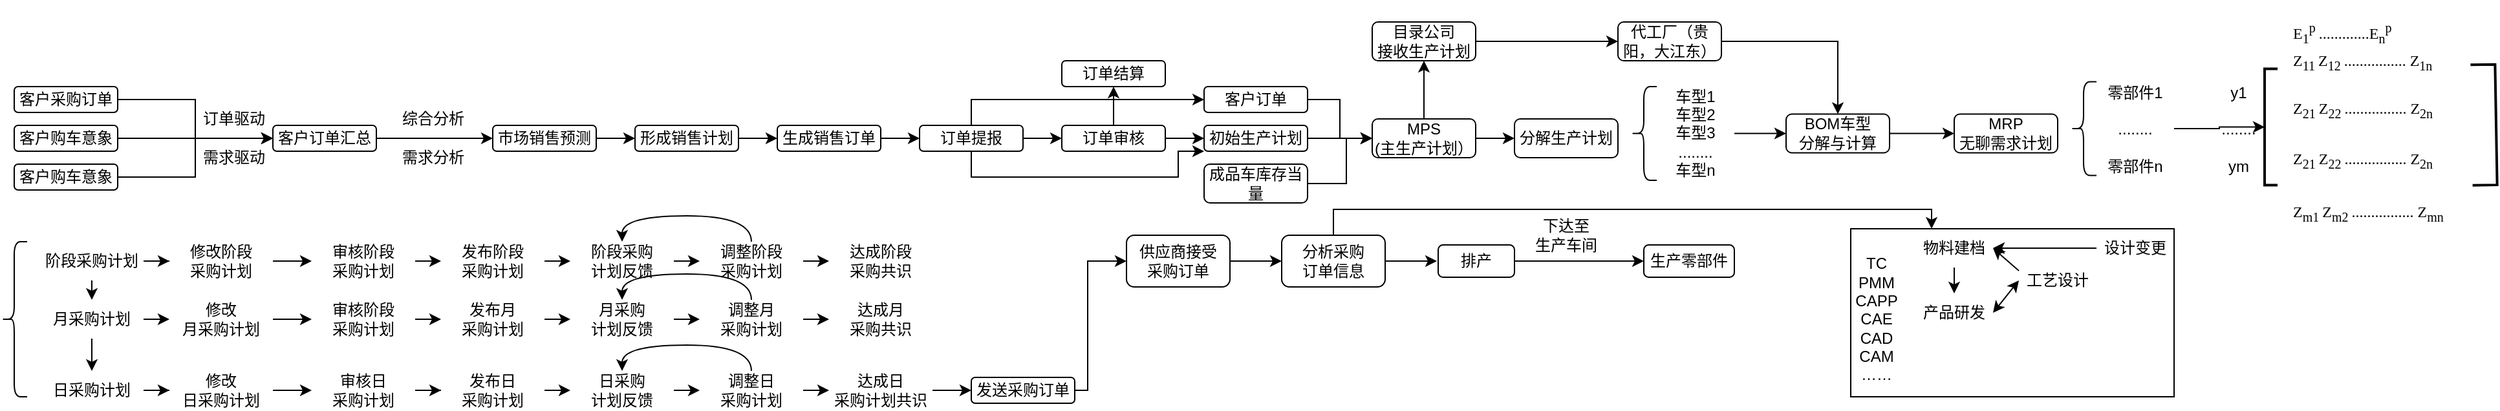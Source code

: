 <mxfile version="20.8.3" type="github">
  <diagram id="C5RBs43oDa-KdzZeNtuy" name="Page-1">
    <mxGraphModel dx="898" dy="623" grid="1" gridSize="10" guides="1" tooltips="1" connect="1" arrows="1" fold="1" page="1" pageScale="1" pageWidth="827" pageHeight="1169" math="0" shadow="0">
      <root>
        <mxCell id="WIyWlLk6GJQsqaUBKTNV-0" />
        <mxCell id="WIyWlLk6GJQsqaUBKTNV-1" parent="WIyWlLk6GJQsqaUBKTNV-0" />
        <mxCell id="sxWZpPEsp6KU3jiY7LQL-4" style="edgeStyle=orthogonalEdgeStyle;rounded=0;orthogonalLoop=1;jettySize=auto;html=1;exitX=1;exitY=0.5;exitDx=0;exitDy=0;entryX=0;entryY=0.5;entryDx=0;entryDy=0;" parent="WIyWlLk6GJQsqaUBKTNV-1" source="WIyWlLk6GJQsqaUBKTNV-3" target="sxWZpPEsp6KU3jiY7LQL-2" edge="1">
          <mxGeometry relative="1" as="geometry" />
        </mxCell>
        <mxCell id="WIyWlLk6GJQsqaUBKTNV-3" value="客户采购订单" style="rounded=1;whiteSpace=wrap;html=1;fontSize=12;glass=0;strokeWidth=1;shadow=0;" parent="WIyWlLk6GJQsqaUBKTNV-1" vertex="1">
          <mxGeometry x="60" y="80" width="80" height="20" as="geometry" />
        </mxCell>
        <mxCell id="WIyWlLk6GJQsqaUBKTNV-4" value="Yes" style="rounded=0;html=1;jettySize=auto;orthogonalLoop=1;fontSize=11;endArrow=block;endFill=0;endSize=8;strokeWidth=1;shadow=0;labelBackgroundColor=none;edgeStyle=orthogonalEdgeStyle;" parent="WIyWlLk6GJQsqaUBKTNV-1" edge="1">
          <mxGeometry y="20" relative="1" as="geometry">
            <mxPoint as="offset" />
            <mxPoint x="220" y="250" as="sourcePoint" />
          </mxGeometry>
        </mxCell>
        <mxCell id="WIyWlLk6GJQsqaUBKTNV-5" value="No" style="edgeStyle=orthogonalEdgeStyle;rounded=0;html=1;jettySize=auto;orthogonalLoop=1;fontSize=11;endArrow=block;endFill=0;endSize=8;strokeWidth=1;shadow=0;labelBackgroundColor=none;" parent="WIyWlLk6GJQsqaUBKTNV-1" edge="1">
          <mxGeometry y="10" relative="1" as="geometry">
            <mxPoint as="offset" />
            <mxPoint x="270" y="210" as="sourcePoint" />
          </mxGeometry>
        </mxCell>
        <mxCell id="WIyWlLk6GJQsqaUBKTNV-8" value="No" style="rounded=0;html=1;jettySize=auto;orthogonalLoop=1;fontSize=11;endArrow=block;endFill=0;endSize=8;strokeWidth=1;shadow=0;labelBackgroundColor=none;edgeStyle=orthogonalEdgeStyle;" parent="WIyWlLk6GJQsqaUBKTNV-1" edge="1">
          <mxGeometry x="0.333" y="20" relative="1" as="geometry">
            <mxPoint as="offset" />
            <mxPoint x="220" y="370" as="sourcePoint" />
          </mxGeometry>
        </mxCell>
        <mxCell id="WIyWlLk6GJQsqaUBKTNV-9" value="Yes" style="edgeStyle=orthogonalEdgeStyle;rounded=0;html=1;jettySize=auto;orthogonalLoop=1;fontSize=11;endArrow=block;endFill=0;endSize=8;strokeWidth=1;shadow=0;labelBackgroundColor=none;" parent="WIyWlLk6GJQsqaUBKTNV-1" edge="1">
          <mxGeometry y="10" relative="1" as="geometry">
            <mxPoint as="offset" />
            <mxPoint x="320" y="330" as="targetPoint" />
          </mxGeometry>
        </mxCell>
        <mxCell id="sxWZpPEsp6KU3jiY7LQL-5" style="edgeStyle=orthogonalEdgeStyle;rounded=0;orthogonalLoop=1;jettySize=auto;html=1;exitX=1;exitY=0.5;exitDx=0;exitDy=0;entryX=1;entryY=1;entryDx=0;entryDy=0;" parent="WIyWlLk6GJQsqaUBKTNV-1" source="sxWZpPEsp6KU3jiY7LQL-0" target="sxWZpPEsp6KU3jiY7LQL-7" edge="1">
          <mxGeometry relative="1" as="geometry">
            <mxPoint x="230" y="120" as="targetPoint" />
            <Array as="points">
              <mxPoint x="200" y="120" />
              <mxPoint x="200" y="120" />
            </Array>
          </mxGeometry>
        </mxCell>
        <mxCell id="sxWZpPEsp6KU3jiY7LQL-0" value="客户购车意象" style="rounded=1;whiteSpace=wrap;html=1;fontSize=12;glass=0;strokeWidth=1;shadow=0;" parent="WIyWlLk6GJQsqaUBKTNV-1" vertex="1">
          <mxGeometry x="60" y="110" width="80" height="20" as="geometry" />
        </mxCell>
        <mxCell id="sxWZpPEsp6KU3jiY7LQL-6" style="edgeStyle=orthogonalEdgeStyle;rounded=0;orthogonalLoop=1;jettySize=auto;html=1;exitX=1;exitY=0.5;exitDx=0;exitDy=0;entryX=1;entryY=1;entryDx=0;entryDy=0;" parent="WIyWlLk6GJQsqaUBKTNV-1" source="sxWZpPEsp6KU3jiY7LQL-1" target="sxWZpPEsp6KU3jiY7LQL-7" edge="1">
          <mxGeometry relative="1" as="geometry">
            <mxPoint x="230" y="120" as="targetPoint" />
            <Array as="points">
              <mxPoint x="200" y="150" />
              <mxPoint x="200" y="120" />
            </Array>
          </mxGeometry>
        </mxCell>
        <mxCell id="sxWZpPEsp6KU3jiY7LQL-1" value="客户购车意象" style="rounded=1;whiteSpace=wrap;html=1;fontSize=12;glass=0;strokeWidth=1;shadow=0;" parent="WIyWlLk6GJQsqaUBKTNV-1" vertex="1">
          <mxGeometry x="60" y="140" width="80" height="20" as="geometry" />
        </mxCell>
        <mxCell id="sxWZpPEsp6KU3jiY7LQL-10" style="edgeStyle=orthogonalEdgeStyle;rounded=0;orthogonalLoop=1;jettySize=auto;html=1;exitX=1;exitY=0.5;exitDx=0;exitDy=0;entryX=0;entryY=0.5;entryDx=0;entryDy=0;" parent="WIyWlLk6GJQsqaUBKTNV-1" source="sxWZpPEsp6KU3jiY7LQL-2" target="sxWZpPEsp6KU3jiY7LQL-9" edge="1">
          <mxGeometry relative="1" as="geometry" />
        </mxCell>
        <mxCell id="sxWZpPEsp6KU3jiY7LQL-2" value="客户订单汇总" style="rounded=1;whiteSpace=wrap;html=1;fontSize=12;glass=0;strokeWidth=1;shadow=0;" parent="WIyWlLk6GJQsqaUBKTNV-1" vertex="1">
          <mxGeometry x="260" y="110" width="80" height="20" as="geometry" />
        </mxCell>
        <mxCell id="sxWZpPEsp6KU3jiY7LQL-7" value="订单驱动" style="text;html=1;strokeColor=none;fillColor=none;align=center;verticalAlign=middle;whiteSpace=wrap;rounded=0;" parent="WIyWlLk6GJQsqaUBKTNV-1" vertex="1">
          <mxGeometry x="200" y="90" width="60" height="30" as="geometry" />
        </mxCell>
        <mxCell id="sxWZpPEsp6KU3jiY7LQL-8" value="需求驱动" style="text;html=1;strokeColor=none;fillColor=none;align=center;verticalAlign=middle;whiteSpace=wrap;rounded=0;" parent="WIyWlLk6GJQsqaUBKTNV-1" vertex="1">
          <mxGeometry x="200" y="120" width="60" height="30" as="geometry" />
        </mxCell>
        <mxCell id="67DfNJz796cae_3MI913-1" value="" style="edgeStyle=orthogonalEdgeStyle;rounded=0;orthogonalLoop=1;jettySize=auto;html=1;entryX=0;entryY=0.5;entryDx=0;entryDy=0;" parent="WIyWlLk6GJQsqaUBKTNV-1" source="sxWZpPEsp6KU3jiY7LQL-9" target="67DfNJz796cae_3MI913-2" edge="1">
          <mxGeometry relative="1" as="geometry">
            <mxPoint x="550" y="120" as="targetPoint" />
          </mxGeometry>
        </mxCell>
        <mxCell id="sxWZpPEsp6KU3jiY7LQL-9" value="市场销售预测" style="rounded=1;whiteSpace=wrap;html=1;fontSize=12;glass=0;strokeWidth=1;shadow=0;" parent="WIyWlLk6GJQsqaUBKTNV-1" vertex="1">
          <mxGeometry x="430" y="110" width="80" height="20" as="geometry" />
        </mxCell>
        <mxCell id="sxWZpPEsp6KU3jiY7LQL-11" value="综合分析" style="text;html=1;strokeColor=none;fillColor=none;align=center;verticalAlign=middle;whiteSpace=wrap;rounded=0;" parent="WIyWlLk6GJQsqaUBKTNV-1" vertex="1">
          <mxGeometry x="354" y="90" width="60" height="30" as="geometry" />
        </mxCell>
        <mxCell id="sxWZpPEsp6KU3jiY7LQL-12" value="需求分析" style="text;html=1;strokeColor=none;fillColor=none;align=center;verticalAlign=middle;whiteSpace=wrap;rounded=0;" parent="WIyWlLk6GJQsqaUBKTNV-1" vertex="1">
          <mxGeometry x="354" y="120" width="60" height="30" as="geometry" />
        </mxCell>
        <mxCell id="67DfNJz796cae_3MI913-4" style="edgeStyle=orthogonalEdgeStyle;rounded=0;orthogonalLoop=1;jettySize=auto;html=1;exitX=1;exitY=0.5;exitDx=0;exitDy=0;entryX=0;entryY=0.5;entryDx=0;entryDy=0;" parent="WIyWlLk6GJQsqaUBKTNV-1" source="67DfNJz796cae_3MI913-2" target="67DfNJz796cae_3MI913-3" edge="1">
          <mxGeometry relative="1" as="geometry" />
        </mxCell>
        <mxCell id="67DfNJz796cae_3MI913-2" value="形成销售计划" style="rounded=1;whiteSpace=wrap;html=1;fontSize=12;glass=0;strokeWidth=1;shadow=0;" parent="WIyWlLk6GJQsqaUBKTNV-1" vertex="1">
          <mxGeometry x="540" y="110" width="80" height="20" as="geometry" />
        </mxCell>
        <mxCell id="67DfNJz796cae_3MI913-8" style="edgeStyle=orthogonalEdgeStyle;rounded=0;orthogonalLoop=1;jettySize=auto;html=1;exitX=1;exitY=0.5;exitDx=0;exitDy=0;entryX=0;entryY=0.5;entryDx=0;entryDy=0;" parent="WIyWlLk6GJQsqaUBKTNV-1" source="67DfNJz796cae_3MI913-3" target="67DfNJz796cae_3MI913-6" edge="1">
          <mxGeometry relative="1" as="geometry" />
        </mxCell>
        <mxCell id="67DfNJz796cae_3MI913-3" value="生成销售订单" style="rounded=1;whiteSpace=wrap;html=1;fontSize=12;glass=0;strokeWidth=1;shadow=0;" parent="WIyWlLk6GJQsqaUBKTNV-1" vertex="1">
          <mxGeometry x="650" y="110" width="80" height="20" as="geometry" />
        </mxCell>
        <mxCell id="67DfNJz796cae_3MI913-10" style="edgeStyle=orthogonalEdgeStyle;rounded=0;orthogonalLoop=1;jettySize=auto;html=1;exitX=1;exitY=0.5;exitDx=0;exitDy=0;entryX=0;entryY=0.5;entryDx=0;entryDy=0;" parent="WIyWlLk6GJQsqaUBKTNV-1" source="67DfNJz796cae_3MI913-6" target="67DfNJz796cae_3MI913-9" edge="1">
          <mxGeometry relative="1" as="geometry" />
        </mxCell>
        <mxCell id="67DfNJz796cae_3MI913-17" style="edgeStyle=orthogonalEdgeStyle;rounded=0;orthogonalLoop=1;jettySize=auto;html=1;exitX=0.5;exitY=0;exitDx=0;exitDy=0;entryX=0;entryY=0.5;entryDx=0;entryDy=0;" parent="WIyWlLk6GJQsqaUBKTNV-1" source="67DfNJz796cae_3MI913-6" target="67DfNJz796cae_3MI913-15" edge="1">
          <mxGeometry relative="1" as="geometry" />
        </mxCell>
        <mxCell id="67DfNJz796cae_3MI913-18" style="edgeStyle=orthogonalEdgeStyle;rounded=0;orthogonalLoop=1;jettySize=auto;html=1;exitX=0.5;exitY=1;exitDx=0;exitDy=0;entryX=0;entryY=1;entryDx=0;entryDy=0;" parent="WIyWlLk6GJQsqaUBKTNV-1" source="67DfNJz796cae_3MI913-6" target="67DfNJz796cae_3MI913-13" edge="1">
          <mxGeometry relative="1" as="geometry">
            <mxPoint x="970" y="130" as="targetPoint" />
            <Array as="points">
              <mxPoint x="800" y="150" />
              <mxPoint x="960" y="150" />
              <mxPoint x="960" y="130" />
            </Array>
          </mxGeometry>
        </mxCell>
        <mxCell id="67DfNJz796cae_3MI913-6" value="订单提报" style="rounded=1;whiteSpace=wrap;html=1;fontSize=12;glass=0;strokeWidth=1;shadow=0;" parent="WIyWlLk6GJQsqaUBKTNV-1" vertex="1">
          <mxGeometry x="760" y="110" width="80" height="20" as="geometry" />
        </mxCell>
        <mxCell id="67DfNJz796cae_3MI913-12" style="edgeStyle=orthogonalEdgeStyle;rounded=0;orthogonalLoop=1;jettySize=auto;html=1;exitX=0.5;exitY=0;exitDx=0;exitDy=0;entryX=0.5;entryY=1;entryDx=0;entryDy=0;" parent="WIyWlLk6GJQsqaUBKTNV-1" source="67DfNJz796cae_3MI913-9" target="67DfNJz796cae_3MI913-11" edge="1">
          <mxGeometry relative="1" as="geometry" />
        </mxCell>
        <mxCell id="67DfNJz796cae_3MI913-14" style="edgeStyle=orthogonalEdgeStyle;rounded=0;orthogonalLoop=1;jettySize=auto;html=1;exitX=1;exitY=0.5;exitDx=0;exitDy=0;entryX=0;entryY=0.5;entryDx=0;entryDy=0;" parent="WIyWlLk6GJQsqaUBKTNV-1" source="67DfNJz796cae_3MI913-9" target="67DfNJz796cae_3MI913-13" edge="1">
          <mxGeometry relative="1" as="geometry" />
        </mxCell>
        <mxCell id="67DfNJz796cae_3MI913-9" value="订单审核" style="rounded=1;whiteSpace=wrap;html=1;fontSize=12;glass=0;strokeWidth=1;shadow=0;" parent="WIyWlLk6GJQsqaUBKTNV-1" vertex="1">
          <mxGeometry x="870" y="110" width="80" height="20" as="geometry" />
        </mxCell>
        <mxCell id="67DfNJz796cae_3MI913-11" value="订单结算" style="rounded=1;whiteSpace=wrap;html=1;fontSize=12;glass=0;strokeWidth=1;shadow=0;" parent="WIyWlLk6GJQsqaUBKTNV-1" vertex="1">
          <mxGeometry x="870" y="60" width="80" height="20" as="geometry" />
        </mxCell>
        <mxCell id="67DfNJz796cae_3MI913-22" style="edgeStyle=orthogonalEdgeStyle;rounded=0;orthogonalLoop=1;jettySize=auto;html=1;exitX=1;exitY=0.5;exitDx=0;exitDy=0;" parent="WIyWlLk6GJQsqaUBKTNV-1" source="67DfNJz796cae_3MI913-13" edge="1">
          <mxGeometry relative="1" as="geometry">
            <mxPoint x="1110" y="120" as="targetPoint" />
          </mxGeometry>
        </mxCell>
        <mxCell id="67DfNJz796cae_3MI913-13" value="初始生产计划" style="rounded=1;whiteSpace=wrap;html=1;fontSize=12;glass=0;strokeWidth=1;shadow=0;" parent="WIyWlLk6GJQsqaUBKTNV-1" vertex="1">
          <mxGeometry x="980" y="110" width="80" height="20" as="geometry" />
        </mxCell>
        <mxCell id="67DfNJz796cae_3MI913-21" style="edgeStyle=orthogonalEdgeStyle;rounded=0;orthogonalLoop=1;jettySize=auto;html=1;exitX=1;exitY=0.5;exitDx=0;exitDy=0;entryX=0;entryY=0.5;entryDx=0;entryDy=0;" parent="WIyWlLk6GJQsqaUBKTNV-1" source="67DfNJz796cae_3MI913-15" target="67DfNJz796cae_3MI913-20" edge="1">
          <mxGeometry relative="1" as="geometry" />
        </mxCell>
        <mxCell id="67DfNJz796cae_3MI913-15" value="客户订单" style="rounded=1;whiteSpace=wrap;html=1;fontSize=12;glass=0;strokeWidth=1;shadow=0;" parent="WIyWlLk6GJQsqaUBKTNV-1" vertex="1">
          <mxGeometry x="980" y="80" width="80" height="20" as="geometry" />
        </mxCell>
        <mxCell id="67DfNJz796cae_3MI913-23" style="edgeStyle=orthogonalEdgeStyle;rounded=0;orthogonalLoop=1;jettySize=auto;html=1;exitX=1;exitY=0.5;exitDx=0;exitDy=0;" parent="WIyWlLk6GJQsqaUBKTNV-1" source="67DfNJz796cae_3MI913-16" edge="1">
          <mxGeometry relative="1" as="geometry">
            <mxPoint x="1110" y="120" as="targetPoint" />
            <Array as="points">
              <mxPoint x="1090" y="155" />
              <mxPoint x="1090" y="120" />
            </Array>
          </mxGeometry>
        </mxCell>
        <mxCell id="67DfNJz796cae_3MI913-16" value="成品车库存当量" style="rounded=1;whiteSpace=wrap;html=1;fontSize=12;glass=0;strokeWidth=1;shadow=0;" parent="WIyWlLk6GJQsqaUBKTNV-1" vertex="1">
          <mxGeometry x="980" y="140" width="80" height="30" as="geometry" />
        </mxCell>
        <mxCell id="67DfNJz796cae_3MI913-25" style="edgeStyle=orthogonalEdgeStyle;rounded=0;orthogonalLoop=1;jettySize=auto;html=1;exitX=0.5;exitY=0;exitDx=0;exitDy=0;entryX=0.5;entryY=1;entryDx=0;entryDy=0;" parent="WIyWlLk6GJQsqaUBKTNV-1" source="67DfNJz796cae_3MI913-20" target="67DfNJz796cae_3MI913-24" edge="1">
          <mxGeometry relative="1" as="geometry" />
        </mxCell>
        <mxCell id="67DfNJz796cae_3MI913-29" style="edgeStyle=orthogonalEdgeStyle;rounded=0;orthogonalLoop=1;jettySize=auto;html=1;exitX=1;exitY=0.5;exitDx=0;exitDy=0;entryX=0;entryY=0.5;entryDx=0;entryDy=0;" parent="WIyWlLk6GJQsqaUBKTNV-1" source="67DfNJz796cae_3MI913-20" target="67DfNJz796cae_3MI913-28" edge="1">
          <mxGeometry relative="1" as="geometry" />
        </mxCell>
        <mxCell id="67DfNJz796cae_3MI913-20" value="MPS&lt;br&gt;(主生产计划）" style="rounded=1;whiteSpace=wrap;html=1;fontSize=12;glass=0;strokeWidth=1;shadow=0;" parent="WIyWlLk6GJQsqaUBKTNV-1" vertex="1">
          <mxGeometry x="1110" y="105" width="80" height="30" as="geometry" />
        </mxCell>
        <mxCell id="67DfNJz796cae_3MI913-27" style="edgeStyle=orthogonalEdgeStyle;rounded=0;orthogonalLoop=1;jettySize=auto;html=1;exitX=1;exitY=0.5;exitDx=0;exitDy=0;entryX=0;entryY=0.5;entryDx=0;entryDy=0;" parent="WIyWlLk6GJQsqaUBKTNV-1" source="67DfNJz796cae_3MI913-24" target="67DfNJz796cae_3MI913-26" edge="1">
          <mxGeometry relative="1" as="geometry" />
        </mxCell>
        <mxCell id="67DfNJz796cae_3MI913-24" value="目录公司&lt;br&gt;接收生产计划" style="rounded=1;whiteSpace=wrap;html=1;fontSize=12;glass=0;strokeWidth=1;shadow=0;" parent="WIyWlLk6GJQsqaUBKTNV-1" vertex="1">
          <mxGeometry x="1110" y="30" width="80" height="30" as="geometry" />
        </mxCell>
        <mxCell id="67DfNJz796cae_3MI913-34" style="edgeStyle=orthogonalEdgeStyle;rounded=0;orthogonalLoop=1;jettySize=auto;html=1;exitX=1;exitY=0.5;exitDx=0;exitDy=0;entryX=0.5;entryY=0;entryDx=0;entryDy=0;" parent="WIyWlLk6GJQsqaUBKTNV-1" source="67DfNJz796cae_3MI913-26" target="67DfNJz796cae_3MI913-33" edge="1">
          <mxGeometry relative="1" as="geometry" />
        </mxCell>
        <mxCell id="67DfNJz796cae_3MI913-26" value="代工厂（贵阳，大江东）" style="rounded=1;whiteSpace=wrap;html=1;fontSize=12;glass=0;strokeWidth=1;shadow=0;" parent="WIyWlLk6GJQsqaUBKTNV-1" vertex="1">
          <mxGeometry x="1300" y="30" width="80" height="30" as="geometry" />
        </mxCell>
        <mxCell id="67DfNJz796cae_3MI913-28" value="分解生产计划" style="rounded=1;whiteSpace=wrap;html=1;fontSize=12;glass=0;strokeWidth=1;shadow=0;" parent="WIyWlLk6GJQsqaUBKTNV-1" vertex="1">
          <mxGeometry x="1220" y="105" width="80" height="30" as="geometry" />
        </mxCell>
        <mxCell id="67DfNJz796cae_3MI913-31" value="" style="shape=curlyBracket;whiteSpace=wrap;html=1;rounded=1;labelPosition=left;verticalLabelPosition=middle;align=right;verticalAlign=middle;size=0.5;" parent="WIyWlLk6GJQsqaUBKTNV-1" vertex="1">
          <mxGeometry x="1310" y="80" width="20" height="72.5" as="geometry" />
        </mxCell>
        <mxCell id="67DfNJz796cae_3MI913-37" style="edgeStyle=orthogonalEdgeStyle;rounded=0;orthogonalLoop=1;jettySize=auto;html=1;exitX=1;exitY=0.5;exitDx=0;exitDy=0;entryX=0;entryY=0.5;entryDx=0;entryDy=0;" parent="WIyWlLk6GJQsqaUBKTNV-1" source="67DfNJz796cae_3MI913-32" target="67DfNJz796cae_3MI913-33" edge="1">
          <mxGeometry relative="1" as="geometry" />
        </mxCell>
        <mxCell id="67DfNJz796cae_3MI913-32" value="车型1&lt;br&gt;车型2&lt;br&gt;车型3&lt;br&gt;........&lt;br&gt;车型n" style="text;html=1;strokeColor=none;fillColor=none;align=center;verticalAlign=middle;whiteSpace=wrap;rounded=0;" parent="WIyWlLk6GJQsqaUBKTNV-1" vertex="1">
          <mxGeometry x="1330" y="76.25" width="60" height="80" as="geometry" />
        </mxCell>
        <mxCell id="67DfNJz796cae_3MI913-40" style="edgeStyle=orthogonalEdgeStyle;rounded=0;orthogonalLoop=1;jettySize=auto;html=1;exitX=1;exitY=0.5;exitDx=0;exitDy=0;entryX=0;entryY=0.5;entryDx=0;entryDy=0;" parent="WIyWlLk6GJQsqaUBKTNV-1" source="67DfNJz796cae_3MI913-33" target="67DfNJz796cae_3MI913-39" edge="1">
          <mxGeometry relative="1" as="geometry" />
        </mxCell>
        <mxCell id="67DfNJz796cae_3MI913-33" value="BOM车型&lt;br&gt;分解与计算" style="rounded=1;whiteSpace=wrap;html=1;fontSize=12;glass=0;strokeWidth=1;shadow=0;" parent="WIyWlLk6GJQsqaUBKTNV-1" vertex="1">
          <mxGeometry x="1430" y="101.25" width="80" height="30" as="geometry" />
        </mxCell>
        <mxCell id="67DfNJz796cae_3MI913-39" value="MRP&lt;br&gt;无聊需求计划" style="rounded=1;whiteSpace=wrap;html=1;fontSize=12;glass=0;strokeWidth=1;shadow=0;" parent="WIyWlLk6GJQsqaUBKTNV-1" vertex="1">
          <mxGeometry x="1560" y="101.25" width="80" height="30" as="geometry" />
        </mxCell>
        <mxCell id="67DfNJz796cae_3MI913-41" value="" style="shape=curlyBracket;whiteSpace=wrap;html=1;rounded=1;labelPosition=left;verticalLabelPosition=middle;align=right;verticalAlign=middle;size=0.5;" parent="WIyWlLk6GJQsqaUBKTNV-1" vertex="1">
          <mxGeometry x="1650" y="76.25" width="20" height="72.5" as="geometry" />
        </mxCell>
        <mxCell id="67DfNJz796cae_3MI913-44" style="edgeStyle=orthogonalEdgeStyle;rounded=0;orthogonalLoop=1;jettySize=auto;html=1;exitX=1;exitY=0.5;exitDx=0;exitDy=0;entryX=0;entryY=0.5;entryDx=0;entryDy=0;entryPerimeter=0;" parent="WIyWlLk6GJQsqaUBKTNV-1" source="67DfNJz796cae_3MI913-42" target="67DfNJz796cae_3MI913-43" edge="1">
          <mxGeometry relative="1" as="geometry" />
        </mxCell>
        <mxCell id="67DfNJz796cae_3MI913-42" value="零部件1&lt;br&gt;&lt;br&gt;........&lt;br&gt;&lt;br&gt;零部件n" style="text;html=1;strokeColor=none;fillColor=none;align=center;verticalAlign=middle;whiteSpace=wrap;rounded=0;" parent="WIyWlLk6GJQsqaUBKTNV-1" vertex="1">
          <mxGeometry x="1670" y="72.5" width="60" height="80" as="geometry" />
        </mxCell>
        <mxCell id="67DfNJz796cae_3MI913-43" value="" style="strokeWidth=2;html=1;shape=mxgraph.flowchart.annotation_1;align=left;pointerEvents=1;" parent="WIyWlLk6GJQsqaUBKTNV-1" vertex="1">
          <mxGeometry x="1800" y="66.25" width="10" height="90" as="geometry" />
        </mxCell>
        <mxCell id="67DfNJz796cae_3MI913-45" value="y1&lt;br&gt;&lt;br&gt;........&lt;br&gt;&lt;br&gt;ym" style="text;html=1;strokeColor=none;fillColor=none;align=center;verticalAlign=middle;whiteSpace=wrap;rounded=0;" parent="WIyWlLk6GJQsqaUBKTNV-1" vertex="1">
          <mxGeometry x="1750" y="72.5" width="60" height="80" as="geometry" />
        </mxCell>
        <mxCell id="67DfNJz796cae_3MI913-46" value="&lt;p style=&quot;margin: 0cm; font-family: DengXian;&quot; class=&quot;MsoNormal&quot;&gt;&lt;font style=&quot;font-size: 12px;&quot;&gt;&lt;span style=&quot;&quot; lang=&quot;EN-US&quot;&gt;E&lt;sub&gt;1&lt;/sub&gt;&lt;/span&gt;&lt;span style=&quot;&quot; lang=&quot;EN-US&quot;&gt;&lt;sup&gt;p &lt;/sup&gt;.............E&lt;sub&gt;n&lt;/sub&gt;&lt;sup&gt;p&lt;/sup&gt;&lt;/span&gt;&lt;/font&gt;&lt;span style=&quot;font-size: 12pt; font-size: 12pt;&quot; lang=&quot;EN-US&quot;&gt;&lt;/span&gt;&lt;/p&gt;" style="text;html=1;strokeColor=none;fillColor=none;align=left;verticalAlign=middle;whiteSpace=wrap;rounded=0;" parent="WIyWlLk6GJQsqaUBKTNV-1" vertex="1">
          <mxGeometry x="1820" y="13" width="90" height="50" as="geometry" />
        </mxCell>
        <mxCell id="67DfNJz796cae_3MI913-47" value="&lt;p style=&quot;margin: 0cm; font-family: DengXian;&quot; class=&quot;MsoNormal&quot;&gt;&lt;font style=&quot;font-size: 12px;&quot;&gt;&lt;span style=&quot;&quot; lang=&quot;EN-US&quot;&gt;Z&lt;sub&gt;11&lt;/sub&gt;&lt;/span&gt;&lt;span style=&quot;&quot; lang=&quot;EN-US&quot;&gt;&lt;sup&gt;&amp;nbsp;&lt;/sup&gt;&lt;/span&gt;&lt;/font&gt;&lt;span style=&quot;background-color: initial;&quot;&gt;Z&lt;sub&gt;12 &lt;/sub&gt;................ Z&lt;sub&gt;1n&lt;/sub&gt;&lt;/span&gt;&lt;/p&gt;&lt;p style=&quot;margin: 0cm; font-family: DengXian;&quot; class=&quot;MsoNormal&quot;&gt;&lt;span style=&quot;background-color: initial;&quot;&gt;&lt;sub&gt;&lt;br&gt;&lt;/sub&gt;&lt;/span&gt;&lt;/p&gt;&lt;p style=&quot;margin: 0cm; font-family: DengXian;&quot; class=&quot;MsoNormal&quot;&gt;&lt;font style=&quot;border-color: var(--border-color);&quot;&gt;&lt;span style=&quot;border-color: var(--border-color);&quot; lang=&quot;EN-US&quot;&gt;Z&lt;sub style=&quot;border-color: var(--border-color);&quot;&gt;21&lt;/sub&gt;&lt;/span&gt;&lt;span style=&quot;border-color: var(--border-color);&quot; lang=&quot;EN-US&quot;&gt;&lt;sup style=&quot;border-color: var(--border-color);&quot;&gt;&amp;nbsp;&lt;/sup&gt;&lt;/span&gt;&lt;/font&gt;&lt;span style=&quot;border-color: var(--border-color); background-color: initial;&quot;&gt;Z&lt;sub style=&quot;border-color: var(--border-color);&quot;&gt;22&amp;nbsp;&lt;/sub&gt;................ Z&lt;sub style=&quot;border-color: var(--border-color);&quot;&gt;2n&lt;/sub&gt;&lt;/span&gt;&lt;/p&gt;&lt;p style=&quot;margin: 0cm; font-family: DengXian;&quot; class=&quot;MsoNormal&quot;&gt;&lt;span style=&quot;border-color: var(--border-color); background-color: initial;&quot;&gt;&lt;sub style=&quot;border-color: var(--border-color);&quot;&gt;&lt;br&gt;&lt;/sub&gt;&lt;/span&gt;&lt;/p&gt;&lt;p style=&quot;margin: 0cm; font-family: DengXian;&quot; class=&quot;MsoNormal&quot;&gt;&lt;span style=&quot;border-color: var(--border-color); background-color: initial;&quot;&gt;&lt;sub style=&quot;border-color: var(--border-color);&quot;&gt;&lt;font style=&quot;border-color: var(--border-color); font-size: 12px;&quot;&gt;&lt;span style=&quot;border-color: var(--border-color);&quot; lang=&quot;EN-US&quot;&gt;Z&lt;sub style=&quot;border-color: var(--border-color);&quot;&gt;21&lt;/sub&gt;&lt;/span&gt;&lt;span style=&quot;border-color: var(--border-color);&quot; lang=&quot;EN-US&quot;&gt;&lt;sup style=&quot;border-color: var(--border-color);&quot;&gt;&amp;nbsp;&lt;/sup&gt;&lt;/span&gt;&lt;/font&gt;&lt;span style=&quot;border-color: var(--border-color); font-size: 12px; background-color: initial;&quot;&gt;Z&lt;sub style=&quot;border-color: var(--border-color);&quot;&gt;22&amp;nbsp;&lt;/sub&gt;................ Z&lt;sub style=&quot;border-color: var(--border-color);&quot;&gt;2n&lt;/sub&gt;&lt;/span&gt;&lt;br&gt;&lt;/sub&gt;&lt;/span&gt;&lt;/p&gt;&lt;p style=&quot;margin: 0cm; font-family: DengXian;&quot; class=&quot;MsoNormal&quot;&gt;&lt;span style=&quot;border-color: var(--border-color); background-color: initial;&quot;&gt;&lt;sub style=&quot;border-color: var(--border-color);&quot;&gt;&lt;span style=&quot;border-color: var(--border-color); font-size: 12px; background-color: initial;&quot;&gt;&lt;sub style=&quot;border-color: var(--border-color);&quot;&gt;&lt;br&gt;&lt;/sub&gt;&lt;/span&gt;&lt;/sub&gt;&lt;/span&gt;&lt;/p&gt;&lt;p style=&quot;margin: 0cm; font-family: DengXian;&quot; class=&quot;MsoNormal&quot;&gt;&lt;span style=&quot;border-color: var(--border-color); background-color: initial;&quot;&gt;&lt;span style=&quot;border-color: var(--border-color);&quot;&gt;&lt;span style=&quot;border-color: var(--border-color); font-size: 12px; background-color: initial;&quot;&gt;&lt;span style=&quot;border-color: var(--border-color);&quot;&gt;&lt;/span&gt;&lt;/span&gt;&lt;/span&gt;&lt;/span&gt;&lt;/p&gt;&lt;p style=&quot;border-color: var(--border-color); margin: 0cm; font-family: DengXian;&quot; class=&quot;MsoNormal&quot;&gt;&lt;span style=&quot;border-color: var(--border-color); background-color: initial;&quot;&gt;&lt;sub style=&quot;border-color: var(--border-color);&quot;&gt;&lt;font style=&quot;border-color: var(--border-color); font-size: 12px;&quot;&gt;&lt;span style=&quot;border-color: var(--border-color);&quot; lang=&quot;EN-US&quot;&gt;Z&lt;sub style=&quot;border-color: var(--border-color);&quot;&gt;m1&lt;/sub&gt;&lt;/span&gt;&lt;span style=&quot;border-color: var(--border-color);&quot; lang=&quot;EN-US&quot;&gt;&lt;sup style=&quot;border-color: var(--border-color);&quot;&gt;&amp;nbsp;&lt;/sup&gt;&lt;/span&gt;&lt;/font&gt;&lt;span style=&quot;border-color: var(--border-color); font-size: 12px; background-color: initial;&quot;&gt;Z&lt;sub style=&quot;border-color: var(--border-color);&quot;&gt;m2&amp;nbsp;&lt;/sub&gt;................ Z&lt;sub style=&quot;border-color: var(--border-color);&quot;&gt;mn&lt;/sub&gt;&lt;/span&gt;&lt;/sub&gt;&lt;/span&gt;&lt;/p&gt;" style="text;html=1;strokeColor=none;fillColor=none;align=left;verticalAlign=middle;whiteSpace=wrap;rounded=0;" parent="WIyWlLk6GJQsqaUBKTNV-1" vertex="1">
          <mxGeometry x="1820" y="76.25" width="150" height="83.75" as="geometry" />
        </mxCell>
        <mxCell id="njYk10X9vC9XWmvO97f1-0" value="" style="strokeWidth=2;html=1;shape=mxgraph.flowchart.annotation_1;align=left;pointerEvents=1;rotation=-181;" parent="WIyWlLk6GJQsqaUBKTNV-1" vertex="1">
          <mxGeometry x="1960" y="63" width="19" height="93.25" as="geometry" />
        </mxCell>
        <mxCell id="njYk10X9vC9XWmvO97f1-2" value="" style="shape=curlyBracket;whiteSpace=wrap;html=1;rounded=1;labelPosition=left;verticalLabelPosition=middle;align=right;verticalAlign=middle;" parent="WIyWlLk6GJQsqaUBKTNV-1" vertex="1">
          <mxGeometry x="50" y="200" width="20" height="120" as="geometry" />
        </mxCell>
        <mxCell id="w2PkJwAq_LyLqTt0G6Ef-6" style="edgeStyle=orthogonalEdgeStyle;rounded=0;orthogonalLoop=1;jettySize=auto;html=1;exitX=0.5;exitY=1;exitDx=0;exitDy=0;entryX=0.5;entryY=0;entryDx=0;entryDy=0;" parent="WIyWlLk6GJQsqaUBKTNV-1" source="w2PkJwAq_LyLqTt0G6Ef-0" target="w2PkJwAq_LyLqTt0G6Ef-1" edge="1">
          <mxGeometry relative="1" as="geometry" />
        </mxCell>
        <mxCell id="w2PkJwAq_LyLqTt0G6Ef-20" style="edgeStyle=orthogonalEdgeStyle;rounded=0;orthogonalLoop=1;jettySize=auto;html=1;exitX=1;exitY=0.5;exitDx=0;exitDy=0;" parent="WIyWlLk6GJQsqaUBKTNV-1" source="w2PkJwAq_LyLqTt0G6Ef-0" target="w2PkJwAq_LyLqTt0G6Ef-3" edge="1">
          <mxGeometry relative="1" as="geometry" />
        </mxCell>
        <mxCell id="w2PkJwAq_LyLqTt0G6Ef-0" value="阶段采购计划" style="text;html=1;strokeColor=none;fillColor=none;align=center;verticalAlign=middle;whiteSpace=wrap;rounded=0;" parent="WIyWlLk6GJQsqaUBKTNV-1" vertex="1">
          <mxGeometry x="80" y="200" width="80" height="30" as="geometry" />
        </mxCell>
        <mxCell id="w2PkJwAq_LyLqTt0G6Ef-7" style="edgeStyle=orthogonalEdgeStyle;rounded=0;orthogonalLoop=1;jettySize=auto;html=1;exitX=0.5;exitY=1;exitDx=0;exitDy=0;" parent="WIyWlLk6GJQsqaUBKTNV-1" source="w2PkJwAq_LyLqTt0G6Ef-1" target="w2PkJwAq_LyLqTt0G6Ef-2" edge="1">
          <mxGeometry relative="1" as="geometry" />
        </mxCell>
        <mxCell id="w2PkJwAq_LyLqTt0G6Ef-32" style="edgeStyle=orthogonalEdgeStyle;rounded=0;orthogonalLoop=1;jettySize=auto;html=1;exitX=1;exitY=0.5;exitDx=0;exitDy=0;entryX=0;entryY=0.5;entryDx=0;entryDy=0;strokeColor=default;" parent="WIyWlLk6GJQsqaUBKTNV-1" source="w2PkJwAq_LyLqTt0G6Ef-1" target="w2PkJwAq_LyLqTt0G6Ef-4" edge="1">
          <mxGeometry relative="1" as="geometry" />
        </mxCell>
        <mxCell id="w2PkJwAq_LyLqTt0G6Ef-1" value="月采购计划" style="text;html=1;strokeColor=none;fillColor=none;align=center;verticalAlign=middle;whiteSpace=wrap;rounded=0;" parent="WIyWlLk6GJQsqaUBKTNV-1" vertex="1">
          <mxGeometry x="80" y="245" width="80" height="30" as="geometry" />
        </mxCell>
        <mxCell id="w2PkJwAq_LyLqTt0G6Ef-28" style="edgeStyle=orthogonalEdgeStyle;orthogonalLoop=1;jettySize=auto;html=1;exitX=1;exitY=0.5;exitDx=0;exitDy=0;strokeColor=default;rounded=0;" parent="WIyWlLk6GJQsqaUBKTNV-1" source="w2PkJwAq_LyLqTt0G6Ef-2" target="w2PkJwAq_LyLqTt0G6Ef-5" edge="1">
          <mxGeometry relative="1" as="geometry" />
        </mxCell>
        <mxCell id="w2PkJwAq_LyLqTt0G6Ef-2" value="日采购计划" style="text;html=1;strokeColor=none;fillColor=none;align=center;verticalAlign=middle;whiteSpace=wrap;rounded=0;" parent="WIyWlLk6GJQsqaUBKTNV-1" vertex="1">
          <mxGeometry x="80" y="300" width="80" height="30" as="geometry" />
        </mxCell>
        <mxCell id="w2PkJwAq_LyLqTt0G6Ef-21" style="edgeStyle=orthogonalEdgeStyle;rounded=0;orthogonalLoop=1;jettySize=auto;html=1;exitX=1;exitY=0.5;exitDx=0;exitDy=0;" parent="WIyWlLk6GJQsqaUBKTNV-1" source="w2PkJwAq_LyLqTt0G6Ef-3" target="w2PkJwAq_LyLqTt0G6Ef-8" edge="1">
          <mxGeometry relative="1" as="geometry" />
        </mxCell>
        <mxCell id="w2PkJwAq_LyLqTt0G6Ef-3" value="修改阶段&lt;br&gt;采购计划" style="text;html=1;strokeColor=none;fillColor=none;align=center;verticalAlign=middle;whiteSpace=wrap;rounded=0;" parent="WIyWlLk6GJQsqaUBKTNV-1" vertex="1">
          <mxGeometry x="180" y="200" width="80" height="30" as="geometry" />
        </mxCell>
        <mxCell id="w2PkJwAq_LyLqTt0G6Ef-33" style="edgeStyle=orthogonalEdgeStyle;rounded=0;orthogonalLoop=1;jettySize=auto;html=1;exitX=1;exitY=0.5;exitDx=0;exitDy=0;strokeColor=default;" parent="WIyWlLk6GJQsqaUBKTNV-1" source="w2PkJwAq_LyLqTt0G6Ef-4" target="w2PkJwAq_LyLqTt0G6Ef-9" edge="1">
          <mxGeometry relative="1" as="geometry" />
        </mxCell>
        <mxCell id="w2PkJwAq_LyLqTt0G6Ef-4" value="修改&lt;br&gt;月采购计划" style="text;html=1;strokeColor=none;fillColor=none;align=center;verticalAlign=middle;whiteSpace=wrap;rounded=0;" parent="WIyWlLk6GJQsqaUBKTNV-1" vertex="1">
          <mxGeometry x="180" y="245" width="80" height="30" as="geometry" />
        </mxCell>
        <mxCell id="w2PkJwAq_LyLqTt0G6Ef-29" style="edgeStyle=orthogonalEdgeStyle;rounded=0;orthogonalLoop=1;jettySize=auto;html=1;exitX=1;exitY=0.5;exitDx=0;exitDy=0;strokeColor=default;" parent="WIyWlLk6GJQsqaUBKTNV-1" source="w2PkJwAq_LyLqTt0G6Ef-5" target="w2PkJwAq_LyLqTt0G6Ef-10" edge="1">
          <mxGeometry relative="1" as="geometry" />
        </mxCell>
        <mxCell id="w2PkJwAq_LyLqTt0G6Ef-5" value="修改&lt;br&gt;日采购计划" style="text;html=1;strokeColor=none;fillColor=none;align=center;verticalAlign=middle;whiteSpace=wrap;rounded=0;" parent="WIyWlLk6GJQsqaUBKTNV-1" vertex="1">
          <mxGeometry x="180" y="300" width="80" height="30" as="geometry" />
        </mxCell>
        <mxCell id="w2PkJwAq_LyLqTt0G6Ef-22" style="edgeStyle=orthogonalEdgeStyle;rounded=0;orthogonalLoop=1;jettySize=auto;html=1;exitX=1;exitY=0.5;exitDx=0;exitDy=0;entryX=0;entryY=0.5;entryDx=0;entryDy=0;" parent="WIyWlLk6GJQsqaUBKTNV-1" source="w2PkJwAq_LyLqTt0G6Ef-8" target="w2PkJwAq_LyLqTt0G6Ef-11" edge="1">
          <mxGeometry relative="1" as="geometry" />
        </mxCell>
        <mxCell id="w2PkJwAq_LyLqTt0G6Ef-8" value="审核阶段&lt;br&gt;采购计划" style="text;html=1;strokeColor=none;fillColor=none;align=center;verticalAlign=middle;whiteSpace=wrap;rounded=0;" parent="WIyWlLk6GJQsqaUBKTNV-1" vertex="1">
          <mxGeometry x="290" y="200" width="80" height="30" as="geometry" />
        </mxCell>
        <mxCell id="w2PkJwAq_LyLqTt0G6Ef-34" style="edgeStyle=orthogonalEdgeStyle;rounded=0;orthogonalLoop=1;jettySize=auto;html=1;exitX=1;exitY=0.5;exitDx=0;exitDy=0;entryX=0;entryY=0.5;entryDx=0;entryDy=0;strokeColor=default;" parent="WIyWlLk6GJQsqaUBKTNV-1" source="w2PkJwAq_LyLqTt0G6Ef-9" target="w2PkJwAq_LyLqTt0G6Ef-12" edge="1">
          <mxGeometry relative="1" as="geometry" />
        </mxCell>
        <mxCell id="w2PkJwAq_LyLqTt0G6Ef-9" value="审核阶段&lt;br&gt;采购计划" style="text;html=1;strokeColor=none;fillColor=none;align=center;verticalAlign=middle;whiteSpace=wrap;rounded=0;" parent="WIyWlLk6GJQsqaUBKTNV-1" vertex="1">
          <mxGeometry x="290" y="245" width="80" height="30" as="geometry" />
        </mxCell>
        <mxCell id="w2PkJwAq_LyLqTt0G6Ef-30" style="edgeStyle=orthogonalEdgeStyle;rounded=0;orthogonalLoop=1;jettySize=auto;html=1;exitX=1;exitY=0.5;exitDx=0;exitDy=0;strokeColor=default;" parent="WIyWlLk6GJQsqaUBKTNV-1" source="w2PkJwAq_LyLqTt0G6Ef-10" target="w2PkJwAq_LyLqTt0G6Ef-13" edge="1">
          <mxGeometry relative="1" as="geometry" />
        </mxCell>
        <mxCell id="w2PkJwAq_LyLqTt0G6Ef-10" value="审核日&lt;br&gt;采购计划" style="text;html=1;strokeColor=none;fillColor=none;align=center;verticalAlign=middle;whiteSpace=wrap;rounded=0;" parent="WIyWlLk6GJQsqaUBKTNV-1" vertex="1">
          <mxGeometry x="290" y="300" width="80" height="30" as="geometry" />
        </mxCell>
        <mxCell id="w2PkJwAq_LyLqTt0G6Ef-23" style="edgeStyle=orthogonalEdgeStyle;rounded=0;orthogonalLoop=1;jettySize=auto;html=1;exitX=1;exitY=0.5;exitDx=0;exitDy=0;entryX=0;entryY=0.5;entryDx=0;entryDy=0;" parent="WIyWlLk6GJQsqaUBKTNV-1" source="w2PkJwAq_LyLqTt0G6Ef-11" target="w2PkJwAq_LyLqTt0G6Ef-14" edge="1">
          <mxGeometry relative="1" as="geometry" />
        </mxCell>
        <mxCell id="w2PkJwAq_LyLqTt0G6Ef-11" value="发布阶段&lt;br&gt;采购计划" style="text;html=1;strokeColor=none;fillColor=none;align=center;verticalAlign=middle;whiteSpace=wrap;rounded=0;" parent="WIyWlLk6GJQsqaUBKTNV-1" vertex="1">
          <mxGeometry x="390" y="200" width="80" height="30" as="geometry" />
        </mxCell>
        <mxCell id="w2PkJwAq_LyLqTt0G6Ef-35" style="edgeStyle=orthogonalEdgeStyle;rounded=0;orthogonalLoop=1;jettySize=auto;html=1;exitX=1;exitY=0.5;exitDx=0;exitDy=0;entryX=0;entryY=0.5;entryDx=0;entryDy=0;strokeColor=default;" parent="WIyWlLk6GJQsqaUBKTNV-1" source="w2PkJwAq_LyLqTt0G6Ef-12" target="w2PkJwAq_LyLqTt0G6Ef-15" edge="1">
          <mxGeometry relative="1" as="geometry" />
        </mxCell>
        <mxCell id="w2PkJwAq_LyLqTt0G6Ef-12" value="发布月&lt;br&gt;采购计划" style="text;html=1;strokeColor=none;fillColor=none;align=center;verticalAlign=middle;whiteSpace=wrap;rounded=0;" parent="WIyWlLk6GJQsqaUBKTNV-1" vertex="1">
          <mxGeometry x="390" y="245" width="80" height="30" as="geometry" />
        </mxCell>
        <mxCell id="w2PkJwAq_LyLqTt0G6Ef-31" style="edgeStyle=orthogonalEdgeStyle;rounded=0;orthogonalLoop=1;jettySize=auto;html=1;exitX=1;exitY=0.5;exitDx=0;exitDy=0;entryX=0;entryY=0.5;entryDx=0;entryDy=0;strokeColor=default;" parent="WIyWlLk6GJQsqaUBKTNV-1" source="w2PkJwAq_LyLqTt0G6Ef-13" target="w2PkJwAq_LyLqTt0G6Ef-16" edge="1">
          <mxGeometry relative="1" as="geometry" />
        </mxCell>
        <mxCell id="w2PkJwAq_LyLqTt0G6Ef-13" value="发布日&lt;br&gt;采购计划" style="text;html=1;strokeColor=none;fillColor=none;align=center;verticalAlign=middle;whiteSpace=wrap;rounded=0;" parent="WIyWlLk6GJQsqaUBKTNV-1" vertex="1">
          <mxGeometry x="390" y="300" width="80" height="30" as="geometry" />
        </mxCell>
        <mxCell id="w2PkJwAq_LyLqTt0G6Ef-24" style="edgeStyle=orthogonalEdgeStyle;rounded=0;orthogonalLoop=1;jettySize=auto;html=1;exitX=1;exitY=0.5;exitDx=0;exitDy=0;entryX=0;entryY=0.5;entryDx=0;entryDy=0;" parent="WIyWlLk6GJQsqaUBKTNV-1" source="w2PkJwAq_LyLqTt0G6Ef-14" target="w2PkJwAq_LyLqTt0G6Ef-17" edge="1">
          <mxGeometry relative="1" as="geometry" />
        </mxCell>
        <mxCell id="w2PkJwAq_LyLqTt0G6Ef-14" value="阶段采购&lt;br&gt;计划反馈" style="text;html=1;strokeColor=none;fillColor=none;align=center;verticalAlign=middle;whiteSpace=wrap;rounded=0;" parent="WIyWlLk6GJQsqaUBKTNV-1" vertex="1">
          <mxGeometry x="490" y="200" width="80" height="30" as="geometry" />
        </mxCell>
        <mxCell id="w2PkJwAq_LyLqTt0G6Ef-36" style="edgeStyle=orthogonalEdgeStyle;rounded=0;orthogonalLoop=1;jettySize=auto;html=1;exitX=1;exitY=0.5;exitDx=0;exitDy=0;entryX=0;entryY=0.5;entryDx=0;entryDy=0;strokeColor=default;" parent="WIyWlLk6GJQsqaUBKTNV-1" source="w2PkJwAq_LyLqTt0G6Ef-15" target="w2PkJwAq_LyLqTt0G6Ef-18" edge="1">
          <mxGeometry relative="1" as="geometry" />
        </mxCell>
        <mxCell id="w2PkJwAq_LyLqTt0G6Ef-15" value="月采购&lt;br&gt;计划反馈" style="text;html=1;strokeColor=none;fillColor=none;align=center;verticalAlign=middle;whiteSpace=wrap;rounded=0;" parent="WIyWlLk6GJQsqaUBKTNV-1" vertex="1">
          <mxGeometry x="490" y="245" width="80" height="30" as="geometry" />
        </mxCell>
        <mxCell id="w2PkJwAq_LyLqTt0G6Ef-37" style="edgeStyle=orthogonalEdgeStyle;rounded=0;orthogonalLoop=1;jettySize=auto;html=1;exitX=1;exitY=0.5;exitDx=0;exitDy=0;entryX=0;entryY=0.5;entryDx=0;entryDy=0;strokeColor=default;" parent="WIyWlLk6GJQsqaUBKTNV-1" source="w2PkJwAq_LyLqTt0G6Ef-16" target="w2PkJwAq_LyLqTt0G6Ef-19" edge="1">
          <mxGeometry relative="1" as="geometry" />
        </mxCell>
        <mxCell id="w2PkJwAq_LyLqTt0G6Ef-16" value="日采购&lt;br&gt;计划反馈" style="text;html=1;strokeColor=none;fillColor=none;align=center;verticalAlign=middle;whiteSpace=wrap;rounded=0;" parent="WIyWlLk6GJQsqaUBKTNV-1" vertex="1">
          <mxGeometry x="490" y="300" width="80" height="30" as="geometry" />
        </mxCell>
        <mxCell id="w2PkJwAq_LyLqTt0G6Ef-25" style="edgeStyle=orthogonalEdgeStyle;orthogonalLoop=1;jettySize=auto;html=1;exitX=0.5;exitY=0;exitDx=0;exitDy=0;entryX=0.5;entryY=0;entryDx=0;entryDy=0;strokeColor=default;curved=1;" parent="WIyWlLk6GJQsqaUBKTNV-1" source="w2PkJwAq_LyLqTt0G6Ef-17" target="w2PkJwAq_LyLqTt0G6Ef-14" edge="1">
          <mxGeometry relative="1" as="geometry" />
        </mxCell>
        <mxCell id="w2PkJwAq_LyLqTt0G6Ef-41" style="edgeStyle=orthogonalEdgeStyle;rounded=0;orthogonalLoop=1;jettySize=auto;html=1;exitX=1;exitY=0.5;exitDx=0;exitDy=0;entryX=0;entryY=0.5;entryDx=0;entryDy=0;strokeColor=default;" parent="WIyWlLk6GJQsqaUBKTNV-1" source="w2PkJwAq_LyLqTt0G6Ef-17" target="w2PkJwAq_LyLqTt0G6Ef-38" edge="1">
          <mxGeometry relative="1" as="geometry" />
        </mxCell>
        <mxCell id="w2PkJwAq_LyLqTt0G6Ef-17" value="调整阶段&lt;br&gt;采购计划" style="text;html=1;strokeColor=none;fillColor=none;align=center;verticalAlign=middle;whiteSpace=wrap;rounded=0;" parent="WIyWlLk6GJQsqaUBKTNV-1" vertex="1">
          <mxGeometry x="590" y="200" width="80" height="30" as="geometry" />
        </mxCell>
        <mxCell id="w2PkJwAq_LyLqTt0G6Ef-26" style="edgeStyle=orthogonalEdgeStyle;curved=1;orthogonalLoop=1;jettySize=auto;html=1;exitX=0.5;exitY=0;exitDx=0;exitDy=0;entryX=0.5;entryY=0;entryDx=0;entryDy=0;strokeColor=default;" parent="WIyWlLk6GJQsqaUBKTNV-1" source="w2PkJwAq_LyLqTt0G6Ef-18" target="w2PkJwAq_LyLqTt0G6Ef-15" edge="1">
          <mxGeometry relative="1" as="geometry" />
        </mxCell>
        <mxCell id="w2PkJwAq_LyLqTt0G6Ef-42" style="edgeStyle=orthogonalEdgeStyle;rounded=0;orthogonalLoop=1;jettySize=auto;html=1;exitX=1;exitY=0.5;exitDx=0;exitDy=0;entryX=0;entryY=0.5;entryDx=0;entryDy=0;strokeColor=default;" parent="WIyWlLk6GJQsqaUBKTNV-1" source="w2PkJwAq_LyLqTt0G6Ef-18" target="w2PkJwAq_LyLqTt0G6Ef-39" edge="1">
          <mxGeometry relative="1" as="geometry" />
        </mxCell>
        <mxCell id="w2PkJwAq_LyLqTt0G6Ef-18" value="调整月&lt;br&gt;采购计划" style="text;html=1;strokeColor=none;fillColor=none;align=center;verticalAlign=middle;whiteSpace=wrap;rounded=0;" parent="WIyWlLk6GJQsqaUBKTNV-1" vertex="1">
          <mxGeometry x="590" y="245" width="80" height="30" as="geometry" />
        </mxCell>
        <mxCell id="w2PkJwAq_LyLqTt0G6Ef-27" style="edgeStyle=orthogonalEdgeStyle;curved=1;orthogonalLoop=1;jettySize=auto;html=1;exitX=0.5;exitY=0;exitDx=0;exitDy=0;entryX=0.5;entryY=0;entryDx=0;entryDy=0;strokeColor=default;" parent="WIyWlLk6GJQsqaUBKTNV-1" source="w2PkJwAq_LyLqTt0G6Ef-19" target="w2PkJwAq_LyLqTt0G6Ef-16" edge="1">
          <mxGeometry relative="1" as="geometry" />
        </mxCell>
        <mxCell id="w2PkJwAq_LyLqTt0G6Ef-43" style="edgeStyle=orthogonalEdgeStyle;rounded=0;orthogonalLoop=1;jettySize=auto;html=1;exitX=1;exitY=0.5;exitDx=0;exitDy=0;entryX=0;entryY=0.5;entryDx=0;entryDy=0;strokeColor=default;" parent="WIyWlLk6GJQsqaUBKTNV-1" source="w2PkJwAq_LyLqTt0G6Ef-19" target="w2PkJwAq_LyLqTt0G6Ef-40" edge="1">
          <mxGeometry relative="1" as="geometry" />
        </mxCell>
        <mxCell id="w2PkJwAq_LyLqTt0G6Ef-19" value="调整日&lt;br&gt;采购计划" style="text;html=1;strokeColor=none;fillColor=none;align=center;verticalAlign=middle;whiteSpace=wrap;rounded=0;" parent="WIyWlLk6GJQsqaUBKTNV-1" vertex="1">
          <mxGeometry x="590" y="300" width="80" height="30" as="geometry" />
        </mxCell>
        <mxCell id="w2PkJwAq_LyLqTt0G6Ef-38" value="达成阶段&lt;br&gt;采购共识" style="text;html=1;strokeColor=none;fillColor=none;align=center;verticalAlign=middle;whiteSpace=wrap;rounded=0;" parent="WIyWlLk6GJQsqaUBKTNV-1" vertex="1">
          <mxGeometry x="690" y="200" width="80" height="30" as="geometry" />
        </mxCell>
        <mxCell id="w2PkJwAq_LyLqTt0G6Ef-39" value="达成月&lt;br&gt;采购共识" style="text;html=1;strokeColor=none;fillColor=none;align=center;verticalAlign=middle;whiteSpace=wrap;rounded=0;" parent="WIyWlLk6GJQsqaUBKTNV-1" vertex="1">
          <mxGeometry x="690" y="245" width="80" height="30" as="geometry" />
        </mxCell>
        <mxCell id="ZOBcetB8LpldU-i_bRS3-4" style="edgeStyle=orthogonalEdgeStyle;rounded=0;orthogonalLoop=1;jettySize=auto;html=1;exitX=1;exitY=0.5;exitDx=0;exitDy=0;" parent="WIyWlLk6GJQsqaUBKTNV-1" source="w2PkJwAq_LyLqTt0G6Ef-40" target="ZOBcetB8LpldU-i_bRS3-0" edge="1">
          <mxGeometry relative="1" as="geometry" />
        </mxCell>
        <mxCell id="w2PkJwAq_LyLqTt0G6Ef-40" value="达成日&lt;br&gt;采购计划共识" style="text;html=1;strokeColor=none;fillColor=none;align=center;verticalAlign=middle;whiteSpace=wrap;rounded=0;" parent="WIyWlLk6GJQsqaUBKTNV-1" vertex="1">
          <mxGeometry x="690" y="300" width="80" height="30" as="geometry" />
        </mxCell>
        <mxCell id="ZOBcetB8LpldU-i_bRS3-6" style="edgeStyle=orthogonalEdgeStyle;rounded=0;orthogonalLoop=1;jettySize=auto;html=1;exitX=1;exitY=0.5;exitDx=0;exitDy=0;entryX=0;entryY=0.5;entryDx=0;entryDy=0;" parent="WIyWlLk6GJQsqaUBKTNV-1" source="ZOBcetB8LpldU-i_bRS3-0" target="ZOBcetB8LpldU-i_bRS3-5" edge="1">
          <mxGeometry relative="1" as="geometry">
            <Array as="points">
              <mxPoint x="890" y="315" />
              <mxPoint x="890" y="215" />
            </Array>
          </mxGeometry>
        </mxCell>
        <mxCell id="ZOBcetB8LpldU-i_bRS3-0" value="发送采购订单" style="rounded=1;whiteSpace=wrap;html=1;fontSize=12;glass=0;strokeWidth=1;shadow=0;" parent="WIyWlLk6GJQsqaUBKTNV-1" vertex="1">
          <mxGeometry x="800" y="305" width="80" height="20" as="geometry" />
        </mxCell>
        <mxCell id="ZOBcetB8LpldU-i_bRS3-8" style="edgeStyle=orthogonalEdgeStyle;rounded=0;orthogonalLoop=1;jettySize=auto;html=1;exitX=1;exitY=0.5;exitDx=0;exitDy=0;" parent="WIyWlLk6GJQsqaUBKTNV-1" source="ZOBcetB8LpldU-i_bRS3-5" target="ZOBcetB8LpldU-i_bRS3-7" edge="1">
          <mxGeometry relative="1" as="geometry" />
        </mxCell>
        <mxCell id="ZOBcetB8LpldU-i_bRS3-5" value="供应商接受&lt;br&gt;采购订单" style="rounded=1;whiteSpace=wrap;html=1;fontSize=12;glass=0;strokeWidth=1;shadow=0;" parent="WIyWlLk6GJQsqaUBKTNV-1" vertex="1">
          <mxGeometry x="920" y="195" width="80" height="40" as="geometry" />
        </mxCell>
        <mxCell id="ZOBcetB8LpldU-i_bRS3-11" style="edgeStyle=orthogonalEdgeStyle;rounded=0;orthogonalLoop=1;jettySize=auto;html=1;exitX=1;exitY=0.5;exitDx=0;exitDy=0;" parent="WIyWlLk6GJQsqaUBKTNV-1" source="ZOBcetB8LpldU-i_bRS3-7" edge="1">
          <mxGeometry relative="1" as="geometry">
            <mxPoint x="1160" y="215" as="targetPoint" />
          </mxGeometry>
        </mxCell>
        <mxCell id="y0Ve0dRiQaaFomdYPBHN-11" style="edgeStyle=orthogonalEdgeStyle;rounded=0;orthogonalLoop=1;jettySize=auto;html=1;exitX=0.5;exitY=0;exitDx=0;exitDy=0;entryX=0.25;entryY=0;entryDx=0;entryDy=0;" edge="1" parent="WIyWlLk6GJQsqaUBKTNV-1" source="ZOBcetB8LpldU-i_bRS3-7" target="y5j1Sjd7mTi9s52NVVIf-0">
          <mxGeometry relative="1" as="geometry" />
        </mxCell>
        <mxCell id="ZOBcetB8LpldU-i_bRS3-7" value="分析采购&lt;br&gt;订单信息" style="rounded=1;whiteSpace=wrap;html=1;fontSize=12;glass=0;strokeWidth=1;shadow=0;" parent="WIyWlLk6GJQsqaUBKTNV-1" vertex="1">
          <mxGeometry x="1040" y="195" width="80" height="40" as="geometry" />
        </mxCell>
        <mxCell id="ZOBcetB8LpldU-i_bRS3-14" style="edgeStyle=orthogonalEdgeStyle;rounded=0;orthogonalLoop=1;jettySize=auto;html=1;exitX=1;exitY=0.5;exitDx=0;exitDy=0;entryX=0;entryY=0.5;entryDx=0;entryDy=0;" parent="WIyWlLk6GJQsqaUBKTNV-1" source="ZOBcetB8LpldU-i_bRS3-9" target="ZOBcetB8LpldU-i_bRS3-13" edge="1">
          <mxGeometry relative="1" as="geometry" />
        </mxCell>
        <mxCell id="ZOBcetB8LpldU-i_bRS3-9" value="排产" style="rounded=1;whiteSpace=wrap;html=1;fontSize=12;glass=0;strokeWidth=1;shadow=0;" parent="WIyWlLk6GJQsqaUBKTNV-1" vertex="1">
          <mxGeometry x="1161" y="202.5" width="59" height="25" as="geometry" />
        </mxCell>
        <mxCell id="ZOBcetB8LpldU-i_bRS3-13" value="生产零部件" style="rounded=1;whiteSpace=wrap;html=1;fontSize=12;glass=0;strokeWidth=1;shadow=0;" parent="WIyWlLk6GJQsqaUBKTNV-1" vertex="1">
          <mxGeometry x="1320" y="202.5" width="70" height="25" as="geometry" />
        </mxCell>
        <mxCell id="ZOBcetB8LpldU-i_bRS3-15" value="下达至&lt;br&gt;生产车间" style="text;html=1;strokeColor=none;fillColor=none;align=center;verticalAlign=middle;whiteSpace=wrap;rounded=0;" parent="WIyWlLk6GJQsqaUBKTNV-1" vertex="1">
          <mxGeometry x="1230" y="180" width="60" height="30" as="geometry" />
        </mxCell>
        <mxCell id="y5j1Sjd7mTi9s52NVVIf-0" value="" style="rounded=0;whiteSpace=wrap;html=1;" parent="WIyWlLk6GJQsqaUBKTNV-1" vertex="1">
          <mxGeometry x="1480" y="190" width="250" height="130" as="geometry" />
        </mxCell>
        <mxCell id="y0Ve0dRiQaaFomdYPBHN-4" style="edgeStyle=orthogonalEdgeStyle;rounded=0;orthogonalLoop=1;jettySize=auto;html=1;exitX=0.5;exitY=1;exitDx=0;exitDy=0;entryX=0.5;entryY=0;entryDx=0;entryDy=0;" edge="1" parent="WIyWlLk6GJQsqaUBKTNV-1" source="y5j1Sjd7mTi9s52NVVIf-1" target="y0Ve0dRiQaaFomdYPBHN-1">
          <mxGeometry relative="1" as="geometry" />
        </mxCell>
        <mxCell id="y5j1Sjd7mTi9s52NVVIf-1" value="物料建档" style="text;html=1;strokeColor=none;fillColor=none;align=center;verticalAlign=middle;whiteSpace=wrap;rounded=0;" parent="WIyWlLk6GJQsqaUBKTNV-1" vertex="1">
          <mxGeometry x="1530" y="190" width="60" height="30" as="geometry" />
        </mxCell>
        <mxCell id="y0Ve0dRiQaaFomdYPBHN-0" value="TC&lt;br&gt;PMM&lt;br&gt;CAPP&lt;br&gt;CAE&lt;br&gt;CAD&lt;br&gt;CAM&lt;br&gt;……" style="text;html=1;strokeColor=none;fillColor=none;align=center;verticalAlign=middle;whiteSpace=wrap;rounded=0;" vertex="1" parent="WIyWlLk6GJQsqaUBKTNV-1">
          <mxGeometry x="1470" y="210" width="60" height="100" as="geometry" />
        </mxCell>
        <mxCell id="y0Ve0dRiQaaFomdYPBHN-1" value="产品研发" style="text;html=1;strokeColor=none;fillColor=none;align=center;verticalAlign=middle;whiteSpace=wrap;rounded=0;" vertex="1" parent="WIyWlLk6GJQsqaUBKTNV-1">
          <mxGeometry x="1530" y="240" width="60" height="30" as="geometry" />
        </mxCell>
        <mxCell id="y0Ve0dRiQaaFomdYPBHN-2" value="工艺设计" style="text;html=1;strokeColor=none;fillColor=none;align=center;verticalAlign=middle;whiteSpace=wrap;rounded=0;" vertex="1" parent="WIyWlLk6GJQsqaUBKTNV-1">
          <mxGeometry x="1610" y="215" width="60" height="30" as="geometry" />
        </mxCell>
        <mxCell id="y0Ve0dRiQaaFomdYPBHN-6" value="" style="endArrow=classic;html=1;rounded=0;entryX=1;entryY=0.5;entryDx=0;entryDy=0;exitX=0;exitY=0.25;exitDx=0;exitDy=0;" edge="1" parent="WIyWlLk6GJQsqaUBKTNV-1" source="y0Ve0dRiQaaFomdYPBHN-2" target="y5j1Sjd7mTi9s52NVVIf-1">
          <mxGeometry width="50" height="50" relative="1" as="geometry">
            <mxPoint x="1370" y="320" as="sourcePoint" />
            <mxPoint x="1420" y="270" as="targetPoint" />
          </mxGeometry>
        </mxCell>
        <mxCell id="y0Ve0dRiQaaFomdYPBHN-8" value="" style="endArrow=classic;startArrow=classic;html=1;rounded=0;entryX=0;entryY=0.5;entryDx=0;entryDy=0;exitX=1;exitY=0.5;exitDx=0;exitDy=0;" edge="1" parent="WIyWlLk6GJQsqaUBKTNV-1" source="y0Ve0dRiQaaFomdYPBHN-1" target="y0Ve0dRiQaaFomdYPBHN-2">
          <mxGeometry width="50" height="50" relative="1" as="geometry">
            <mxPoint x="1470" y="510" as="sourcePoint" />
            <mxPoint x="1520" y="460" as="targetPoint" />
          </mxGeometry>
        </mxCell>
        <mxCell id="y0Ve0dRiQaaFomdYPBHN-10" style="edgeStyle=orthogonalEdgeStyle;rounded=0;orthogonalLoop=1;jettySize=auto;html=1;exitX=0;exitY=0.5;exitDx=0;exitDy=0;entryX=1;entryY=0.5;entryDx=0;entryDy=0;" edge="1" parent="WIyWlLk6GJQsqaUBKTNV-1" source="y0Ve0dRiQaaFomdYPBHN-9" target="y5j1Sjd7mTi9s52NVVIf-1">
          <mxGeometry relative="1" as="geometry" />
        </mxCell>
        <mxCell id="y0Ve0dRiQaaFomdYPBHN-9" value="设计变更" style="text;html=1;strokeColor=none;fillColor=none;align=center;verticalAlign=middle;whiteSpace=wrap;rounded=0;" vertex="1" parent="WIyWlLk6GJQsqaUBKTNV-1">
          <mxGeometry x="1670" y="190" width="60" height="30" as="geometry" />
        </mxCell>
      </root>
    </mxGraphModel>
  </diagram>
</mxfile>
